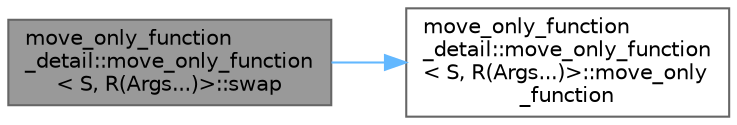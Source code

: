 digraph "move_only_function_detail::move_only_function&lt; S, R(Args...)&gt;::swap"
{
 // LATEX_PDF_SIZE
  bgcolor="transparent";
  edge [fontname=Helvetica,fontsize=10,labelfontname=Helvetica,labelfontsize=10];
  node [fontname=Helvetica,fontsize=10,shape=box,height=0.2,width=0.4];
  rankdir="LR";
  Node1 [id="Node000001",label="move_only_function\l_detail::move_only_function\l\< S, R(Args...)\>::swap",height=0.2,width=0.4,color="gray40", fillcolor="grey60", style="filled", fontcolor="black",tooltip=" "];
  Node1 -> Node2 [id="edge1_Node000001_Node000002",color="steelblue1",style="solid",tooltip=" "];
  Node2 [id="Node000002",label="move_only_function\l_detail::move_only_function\l\< S, R(Args...)\>::move_only\l_function",height=0.2,width=0.4,color="grey40", fillcolor="white", style="filled",URL="$classmove__only__function__detail_1_1move__only__function_3_01_s_00_01_r_07_args_8_8_8_08_4.html#a7719b2ea40266823453d33dcc39a8edf",tooltip=" "];
}
